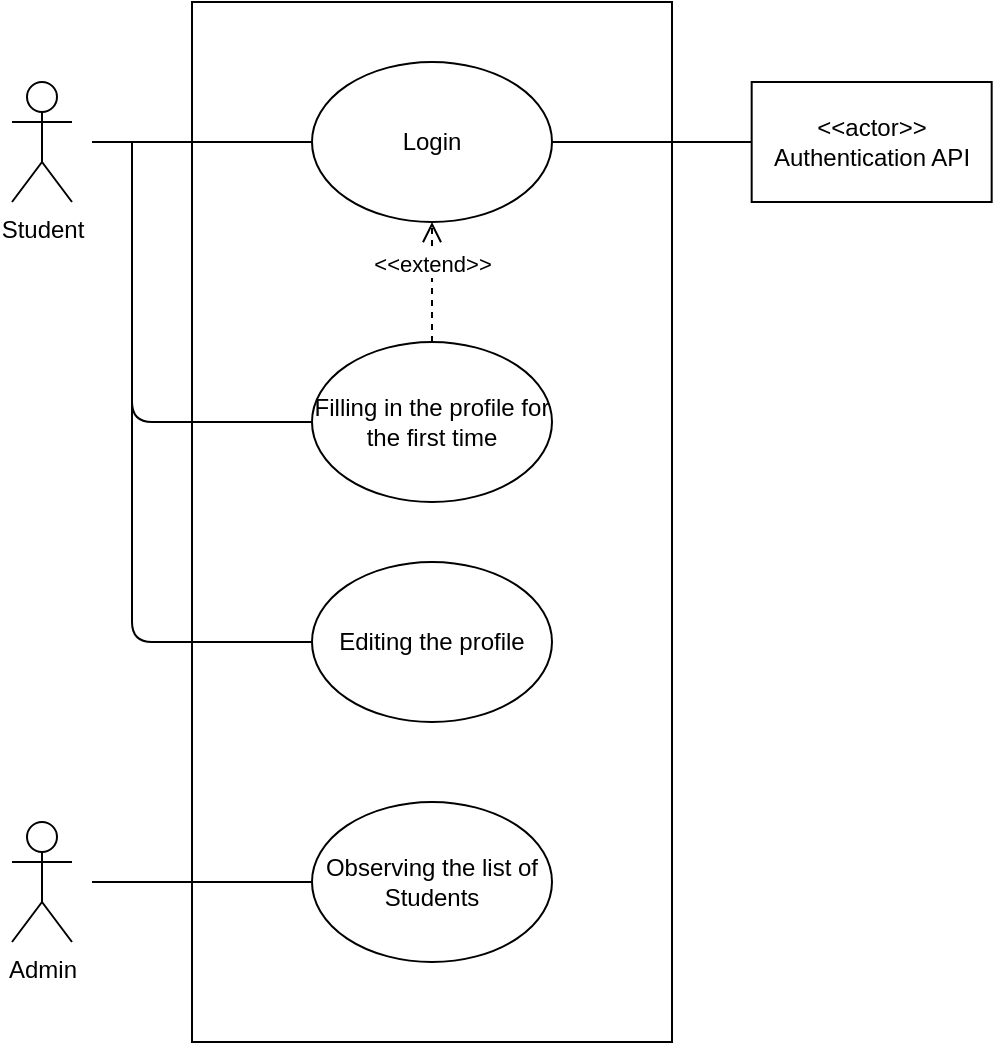 <mxfile version="10.6.0" type="github"><diagram id="4aZ3ycVhDObFT9JFuPT6" name="Page-1"><mxGraphModel dx="754" dy="467" grid="1" gridSize="10" guides="1" tooltips="1" connect="1" arrows="1" fold="1" page="1" pageScale="1" pageWidth="827" pageHeight="1169" math="0" shadow="0"><root><mxCell id="0"/><mxCell id="1" parent="0"/><mxCell id="D7dVmBtwhx722fLQxPpu-3" value="" style="rounded=0;whiteSpace=wrap;html=1;" parent="1" vertex="1"><mxGeometry x="230" y="500" width="240" height="520" as="geometry"/></mxCell><mxCell id="D7dVmBtwhx722fLQxPpu-4" value="Student&lt;br&gt;" style="shape=umlActor;verticalLabelPosition=bottom;labelBackgroundColor=#ffffff;verticalAlign=top;html=1;outlineConnect=0;" parent="1" vertex="1"><mxGeometry x="140" y="540" width="30" height="60" as="geometry"/></mxCell><mxCell id="D7dVmBtwhx722fLQxPpu-5" value="Admin&lt;br&gt;" style="shape=umlActor;verticalLabelPosition=bottom;labelBackgroundColor=#ffffff;verticalAlign=top;html=1;outlineConnect=0;" parent="1" vertex="1"><mxGeometry x="140" y="910" width="30" height="60" as="geometry"/></mxCell><mxCell id="D7dVmBtwhx722fLQxPpu-10" value="&amp;lt;&amp;lt;actor&amp;gt;&amp;gt;&lt;br&gt;Authentication API&lt;br&gt;" style="rounded=0;whiteSpace=wrap;html=1;" parent="1" vertex="1"><mxGeometry x="509.833" y="540" width="120" height="60" as="geometry"/></mxCell><mxCell id="D7dVmBtwhx722fLQxPpu-11" value="Login" style="ellipse;whiteSpace=wrap;html=1;" parent="1" vertex="1"><mxGeometry x="290" y="530" width="120" height="80" as="geometry"/></mxCell><mxCell id="D7dVmBtwhx722fLQxPpu-13" value="" style="endArrow=none;html=1;entryX=0;entryY=0.5;entryDx=0;entryDy=0;" parent="1" target="D7dVmBtwhx722fLQxPpu-11" edge="1"><mxGeometry width="50" height="50" relative="1" as="geometry"><mxPoint x="180" y="570" as="sourcePoint"/><mxPoint x="280" y="575" as="targetPoint"/></mxGeometry></mxCell><mxCell id="D7dVmBtwhx722fLQxPpu-14" value="" style="endArrow=none;html=1;exitX=1;exitY=0.5;exitDx=0;exitDy=0;entryX=0;entryY=0.5;entryDx=0;entryDy=0;" parent="1" source="D7dVmBtwhx722fLQxPpu-11" target="D7dVmBtwhx722fLQxPpu-10" edge="1"><mxGeometry width="50" height="50" relative="1" as="geometry"><mxPoint x="420" y="584" as="sourcePoint"/><mxPoint x="470" y="534" as="targetPoint"/></mxGeometry></mxCell><mxCell id="D7dVmBtwhx722fLQxPpu-15" value="Filling in the profile for the first time" style="ellipse;whiteSpace=wrap;html=1;" parent="1" vertex="1"><mxGeometry x="290" y="670" width="120" height="80" as="geometry"/></mxCell><mxCell id="D7dVmBtwhx722fLQxPpu-16" value="&amp;lt;&amp;lt;extend&amp;gt;&amp;gt;&lt;br&gt;" style="html=1;verticalAlign=bottom;endArrow=open;dashed=1;endSize=8;exitX=0.5;exitY=0;exitDx=0;exitDy=0;entryX=0.5;entryY=1;entryDx=0;entryDy=0;" parent="1" source="D7dVmBtwhx722fLQxPpu-15" target="D7dVmBtwhx722fLQxPpu-11" edge="1"><mxGeometry relative="1" as="geometry"><mxPoint x="220" y="1040" as="sourcePoint"/><mxPoint x="140" y="1040" as="targetPoint"/></mxGeometry></mxCell><mxCell id="D7dVmBtwhx722fLQxPpu-17" value="" style="endArrow=none;html=1;entryX=0;entryY=0.5;entryDx=0;entryDy=0;" parent="1" target="D7dVmBtwhx722fLQxPpu-15" edge="1"><mxGeometry width="50" height="50" relative="1" as="geometry"><mxPoint x="200" y="570" as="sourcePoint"/><mxPoint x="220" y="650" as="targetPoint"/><Array as="points"><mxPoint x="200" y="710"/></Array></mxGeometry></mxCell><mxCell id="D7dVmBtwhx722fLQxPpu-18" value="Editing the profile" style="ellipse;whiteSpace=wrap;html=1;" parent="1" vertex="1"><mxGeometry x="290" y="780" width="120" height="80" as="geometry"/></mxCell><mxCell id="D7dVmBtwhx722fLQxPpu-19" value="" style="endArrow=none;html=1;exitX=0;exitY=0.5;exitDx=0;exitDy=0;" parent="1" source="D7dVmBtwhx722fLQxPpu-18" edge="1"><mxGeometry width="50" height="50" relative="1" as="geometry"><mxPoint x="140" y="1090" as="sourcePoint"/><mxPoint x="200" y="700" as="targetPoint"/><Array as="points"><mxPoint x="200" y="820"/></Array></mxGeometry></mxCell><mxCell id="D7dVmBtwhx722fLQxPpu-20" value="Observing the list of Students" style="ellipse;whiteSpace=wrap;html=1;" parent="1" vertex="1"><mxGeometry x="290" y="900" width="120" height="80" as="geometry"/></mxCell><mxCell id="D7dVmBtwhx722fLQxPpu-21" value="" style="endArrow=none;html=1;entryX=0;entryY=0.5;entryDx=0;entryDy=0;" parent="1" target="D7dVmBtwhx722fLQxPpu-20" edge="1"><mxGeometry width="50" height="50" relative="1" as="geometry"><mxPoint x="180" y="940" as="sourcePoint"/><mxPoint x="190" y="1040" as="targetPoint"/></mxGeometry></mxCell></root></mxGraphModel></diagram></mxfile>